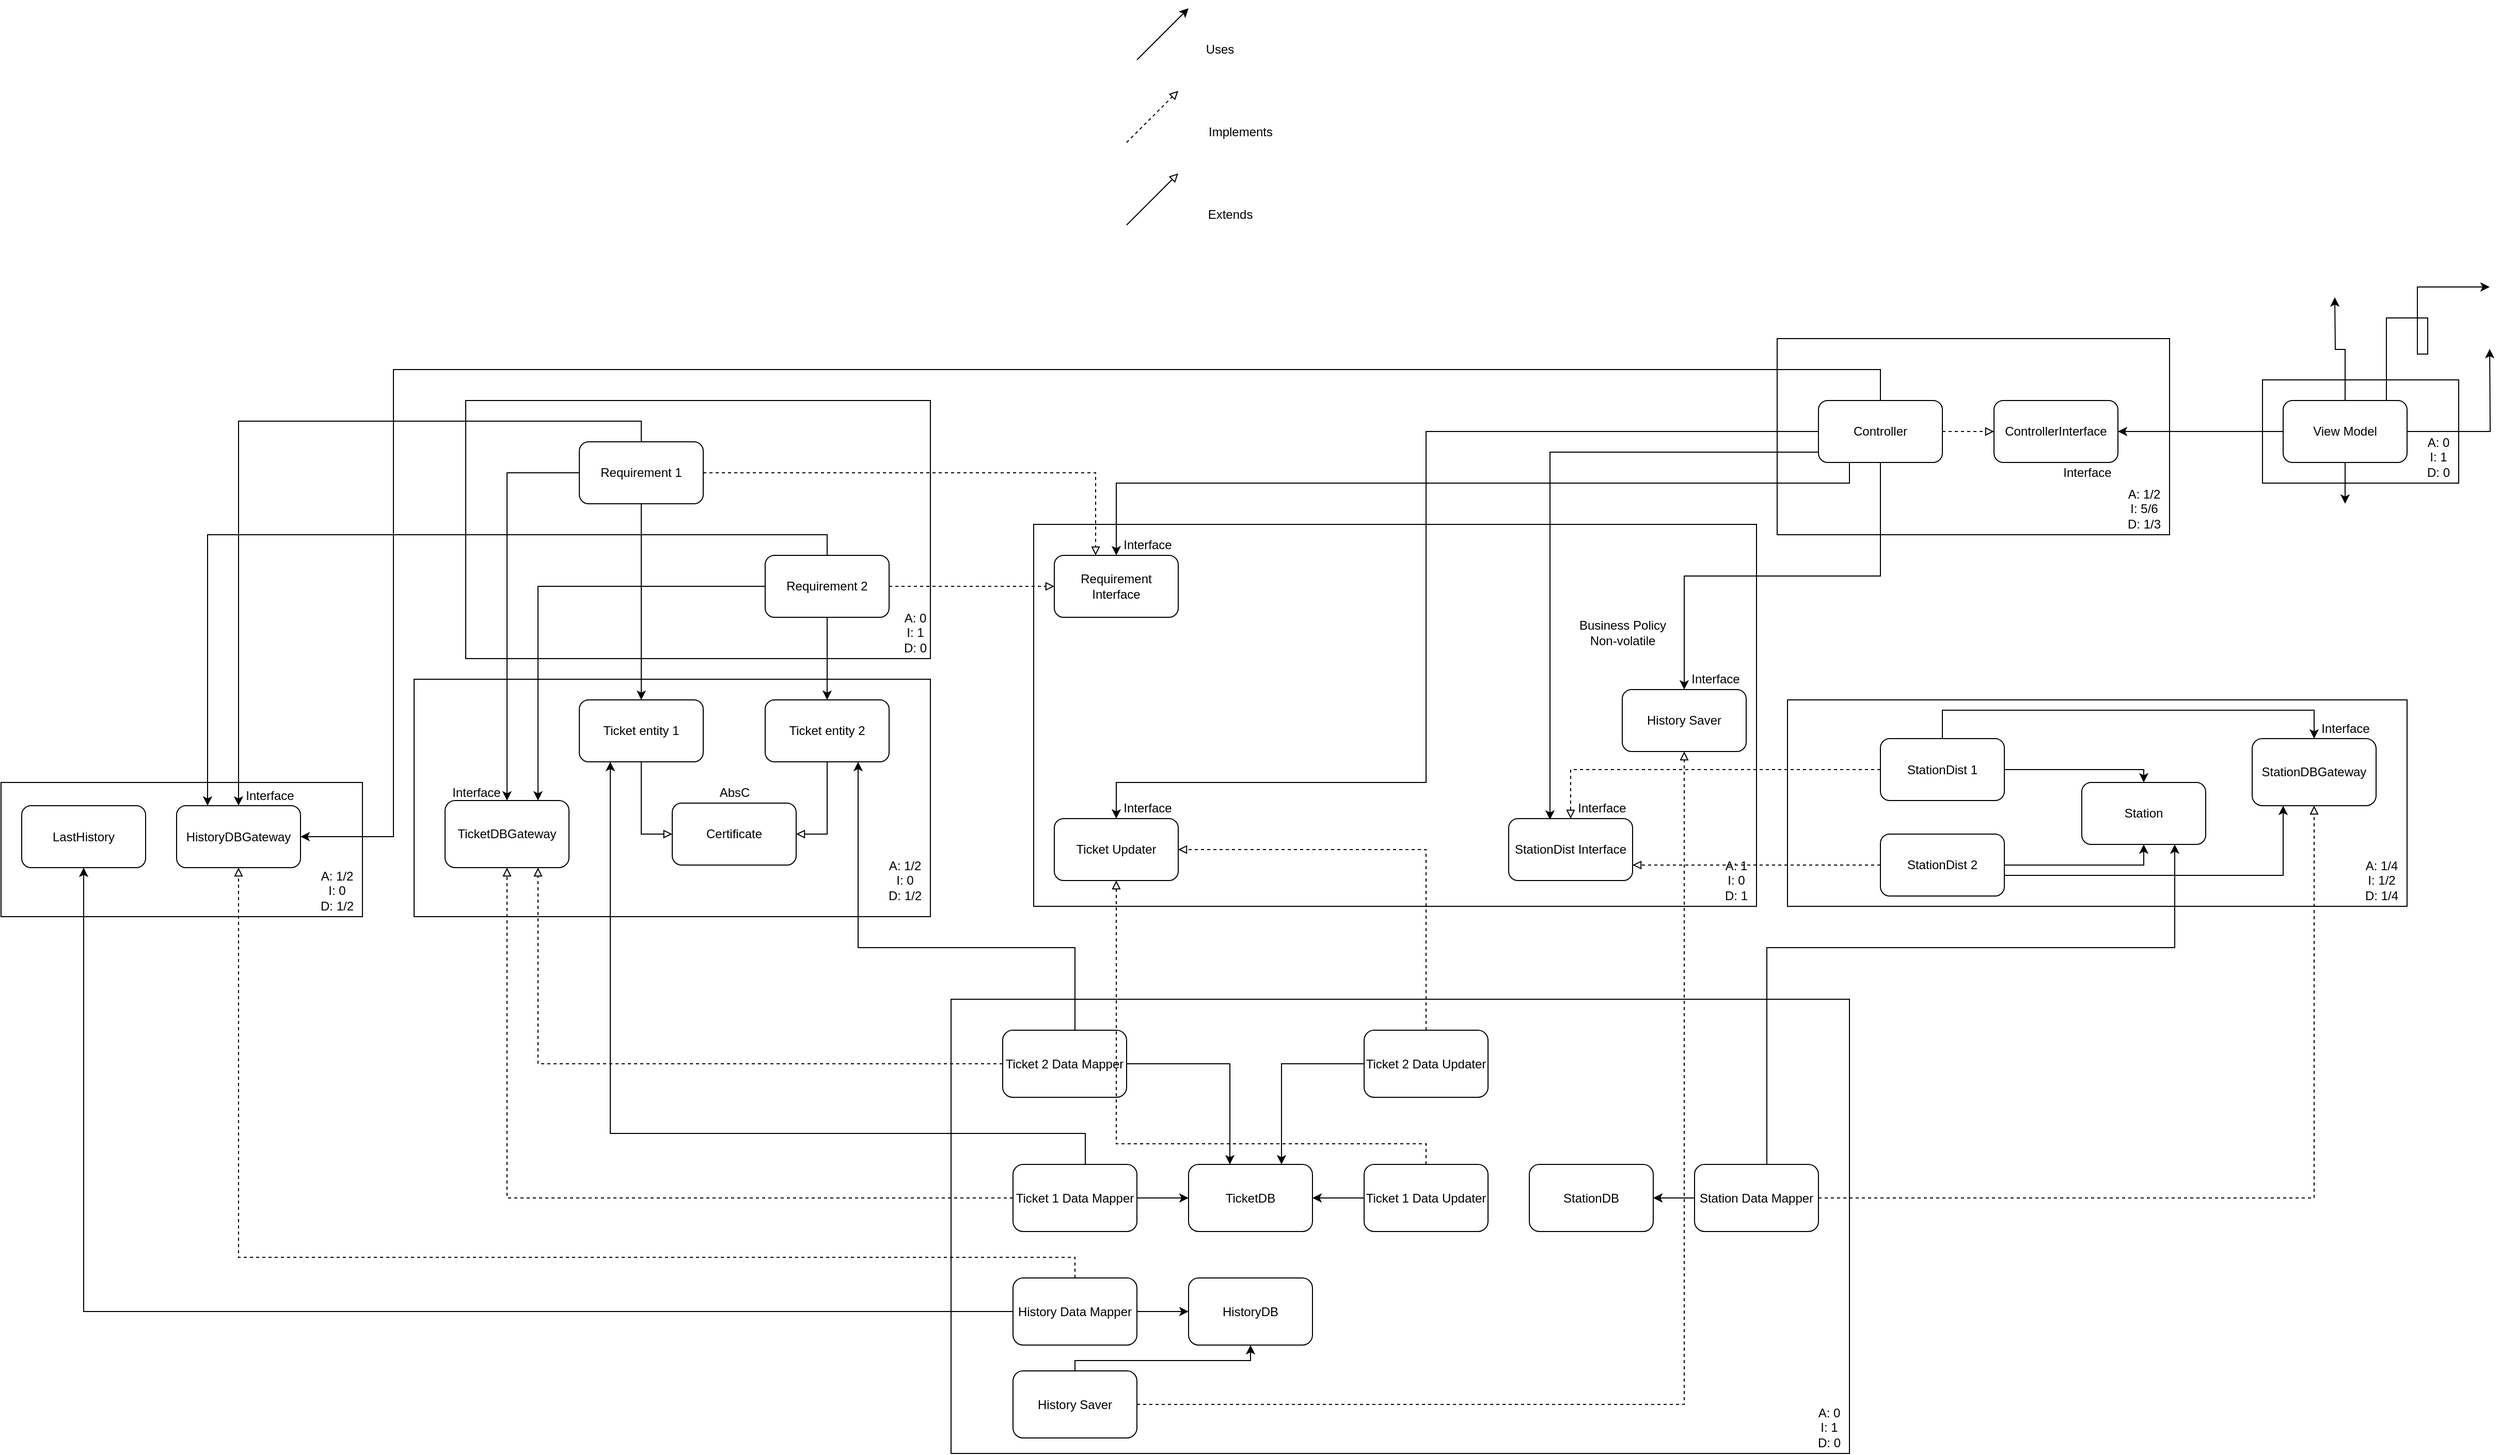 <mxfile version="12.5.5" type="device"><diagram id="wCqT9ULWUr52XDbW0qeR" name="Page-1"><mxGraphModel dx="4114" dy="1974" grid="1" gridSize="10" guides="1" tooltips="1" connect="1" arrows="1" fold="1" page="1" pageScale="1" pageWidth="850" pageHeight="1100" math="0" shadow="0"><root><mxCell id="0"/><mxCell id="1" parent="0"/><mxCell id="RWSrdneWOVsxhuT1RO4j-8" value="" style="rounded=0;whiteSpace=wrap;html=1;" parent="1" vertex="1"><mxGeometry x="-1730" y="720" width="350" height="130" as="geometry"/></mxCell><mxCell id="UED7hl1vATGXOu8hkTXu-21" value="" style="rounded=0;whiteSpace=wrap;html=1;" parent="1" vertex="1"><mxGeometry x="-1280" y="350" width="450" height="250" as="geometry"/></mxCell><mxCell id="bZ5uiX0KFPJkwuG4PMnw-13" value="" style="rounded=0;whiteSpace=wrap;html=1;" parent="1" vertex="1"><mxGeometry x="-730" y="470" width="700" height="370" as="geometry"/></mxCell><mxCell id="AhwLLnE71SZLR-MWKFd7-20" value="" style="rounded=0;whiteSpace=wrap;html=1;" parent="1" vertex="1"><mxGeometry y="640" width="600" height="200" as="geometry"/></mxCell><mxCell id="AhwLLnE71SZLR-MWKFd7-12" value="" style="rounded=0;whiteSpace=wrap;html=1;" parent="1" vertex="1"><mxGeometry x="-1330" y="620" width="500" height="230" as="geometry"/></mxCell><mxCell id="AhwLLnE71SZLR-MWKFd7-6" value="Certificate" style="rounded=1;whiteSpace=wrap;html=1;" parent="1" vertex="1"><mxGeometry x="-1080" y="740" width="120" height="60" as="geometry"/></mxCell><mxCell id="AhwLLnE71SZLR-MWKFd7-9" style="edgeStyle=orthogonalEdgeStyle;rounded=0;orthogonalLoop=1;jettySize=auto;html=1;entryX=0.2;entryY=-0.05;entryDx=0;entryDy=0;entryPerimeter=0;strokeColor=none;" parent="1" source="AhwLLnE71SZLR-MWKFd7-7" target="AhwLLnE71SZLR-MWKFd7-6" edge="1"><mxGeometry relative="1" as="geometry"/></mxCell><mxCell id="AhwLLnE71SZLR-MWKFd7-11" style="edgeStyle=orthogonalEdgeStyle;orthogonalLoop=1;jettySize=auto;html=1;entryX=0;entryY=0.5;entryDx=0;entryDy=0;rounded=0;endArrow=block;endFill=0;" parent="1" source="AhwLLnE71SZLR-MWKFd7-7" target="AhwLLnE71SZLR-MWKFd7-6" edge="1"><mxGeometry relative="1" as="geometry"><Array as="points"><mxPoint x="-1110" y="770"/></Array></mxGeometry></mxCell><mxCell id="AhwLLnE71SZLR-MWKFd7-7" value="Ticket entity 1" style="rounded=1;whiteSpace=wrap;html=1;" parent="1" vertex="1"><mxGeometry x="-1170" y="640" width="120" height="60" as="geometry"/></mxCell><mxCell id="AhwLLnE71SZLR-MWKFd7-10" style="edgeStyle=orthogonalEdgeStyle;rounded=0;orthogonalLoop=1;jettySize=auto;html=1;entryX=1;entryY=0.5;entryDx=0;entryDy=0;endArrow=block;endFill=0;" parent="1" source="AhwLLnE71SZLR-MWKFd7-8" target="AhwLLnE71SZLR-MWKFd7-6" edge="1"><mxGeometry relative="1" as="geometry"/></mxCell><mxCell id="AhwLLnE71SZLR-MWKFd7-8" value="Ticket entity 2" style="rounded=1;whiteSpace=wrap;html=1;" parent="1" vertex="1"><mxGeometry x="-990" y="640" width="120" height="60" as="geometry"/></mxCell><mxCell id="AhwLLnE71SZLR-MWKFd7-16" style="edgeStyle=orthogonalEdgeStyle;rounded=0;orthogonalLoop=1;jettySize=auto;html=1;endArrow=classic;endFill=1;exitX=0.5;exitY=1;exitDx=0;exitDy=0;entryX=0.5;entryY=0;entryDx=0;entryDy=0;" parent="1" source="AhwLLnE71SZLR-MWKFd7-13" target="AhwLLnE71SZLR-MWKFd7-7" edge="1"><mxGeometry relative="1" as="geometry"/></mxCell><mxCell id="bZ5uiX0KFPJkwuG4PMnw-19" style="edgeStyle=orthogonalEdgeStyle;rounded=0;orthogonalLoop=1;jettySize=auto;html=1;dashed=1;endArrow=block;endFill=0;exitX=1;exitY=0.5;exitDx=0;exitDy=0;" parent="1" source="AhwLLnE71SZLR-MWKFd7-13" target="bZ5uiX0KFPJkwuG4PMnw-12" edge="1"><mxGeometry relative="1" as="geometry"><Array as="points"><mxPoint x="-670" y="420"/></Array></mxGeometry></mxCell><mxCell id="bZ5uiX0KFPJkwuG4PMnw-47" style="edgeStyle=orthogonalEdgeStyle;rounded=0;orthogonalLoop=1;jettySize=auto;html=1;entryX=0.5;entryY=0;entryDx=0;entryDy=0;endArrow=classic;endFill=1;" parent="1" source="AhwLLnE71SZLR-MWKFd7-13" target="bZ5uiX0KFPJkwuG4PMnw-44" edge="1"><mxGeometry relative="1" as="geometry"/></mxCell><mxCell id="RWSrdneWOVsxhuT1RO4j-15" style="edgeStyle=orthogonalEdgeStyle;rounded=0;orthogonalLoop=1;jettySize=auto;html=1;entryX=0.5;entryY=0;entryDx=0;entryDy=0;endArrow=classic;endFill=1;" parent="1" source="AhwLLnE71SZLR-MWKFd7-13" target="RWSrdneWOVsxhuT1RO4j-4" edge="1"><mxGeometry relative="1" as="geometry"><Array as="points"><mxPoint x="-1110" y="370"/><mxPoint x="-1500" y="370"/></Array></mxGeometry></mxCell><mxCell id="AhwLLnE71SZLR-MWKFd7-13" value="Requirement 1" style="rounded=1;whiteSpace=wrap;html=1;" parent="1" vertex="1"><mxGeometry x="-1170" y="390" width="120" height="60" as="geometry"/></mxCell><mxCell id="AhwLLnE71SZLR-MWKFd7-17" style="edgeStyle=orthogonalEdgeStyle;rounded=0;orthogonalLoop=1;jettySize=auto;html=1;entryX=0.5;entryY=0;entryDx=0;entryDy=0;endArrow=classic;endFill=1;exitX=0.5;exitY=1;exitDx=0;exitDy=0;" parent="1" source="AhwLLnE71SZLR-MWKFd7-14" target="AhwLLnE71SZLR-MWKFd7-8" edge="1"><mxGeometry relative="1" as="geometry"/></mxCell><mxCell id="bZ5uiX0KFPJkwuG4PMnw-17" style="edgeStyle=orthogonalEdgeStyle;rounded=0;orthogonalLoop=1;jettySize=auto;html=1;dashed=1;endArrow=block;endFill=0;" parent="1" source="AhwLLnE71SZLR-MWKFd7-14" target="bZ5uiX0KFPJkwuG4PMnw-12" edge="1"><mxGeometry relative="1" as="geometry"/></mxCell><mxCell id="bZ5uiX0KFPJkwuG4PMnw-49" style="edgeStyle=orthogonalEdgeStyle;rounded=0;orthogonalLoop=1;jettySize=auto;html=1;entryX=0.75;entryY=0;entryDx=0;entryDy=0;endArrow=classic;endFill=1;" parent="1" source="AhwLLnE71SZLR-MWKFd7-14" target="bZ5uiX0KFPJkwuG4PMnw-44" edge="1"><mxGeometry relative="1" as="geometry"/></mxCell><mxCell id="RWSrdneWOVsxhuT1RO4j-12" style="edgeStyle=orthogonalEdgeStyle;rounded=0;orthogonalLoop=1;jettySize=auto;html=1;entryX=0.25;entryY=0;entryDx=0;entryDy=0;endArrow=classic;endFill=1;exitX=0.5;exitY=0;exitDx=0;exitDy=0;" parent="1" source="AhwLLnE71SZLR-MWKFd7-14" target="RWSrdneWOVsxhuT1RO4j-4" edge="1"><mxGeometry relative="1" as="geometry"><Array as="points"><mxPoint x="-930" y="480"/><mxPoint x="-1530" y="480"/></Array></mxGeometry></mxCell><mxCell id="AhwLLnE71SZLR-MWKFd7-14" value="Requirement 2" style="rounded=1;whiteSpace=wrap;html=1;" parent="1" vertex="1"><mxGeometry x="-990" y="500" width="120" height="60" as="geometry"/></mxCell><mxCell id="bZ5uiX0KFPJkwuG4PMnw-15" style="edgeStyle=orthogonalEdgeStyle;rounded=0;orthogonalLoop=1;jettySize=auto;html=1;endArrow=block;endFill=0;dashed=1;" parent="1" source="AhwLLnE71SZLR-MWKFd7-22" target="bZ5uiX0KFPJkwuG4PMnw-11" edge="1"><mxGeometry relative="1" as="geometry"/></mxCell><mxCell id="T_JS-xOA_OJGs_UgKzaV-16" style="edgeStyle=orthogonalEdgeStyle;rounded=0;orthogonalLoop=1;jettySize=auto;html=1;entryX=0.5;entryY=0;entryDx=0;entryDy=0;exitX=0.5;exitY=0;exitDx=0;exitDy=0;" parent="1" source="AhwLLnE71SZLR-MWKFd7-22" target="bZ5uiX0KFPJkwuG4PMnw-37" edge="1"><mxGeometry relative="1" as="geometry"><Array as="points"><mxPoint x="150" y="650"/><mxPoint x="510" y="650"/></Array></mxGeometry></mxCell><mxCell id="6Q0kSvN6TkkJtrFqzURv-13" style="edgeStyle=orthogonalEdgeStyle;rounded=0;orthogonalLoop=1;jettySize=auto;html=1;entryX=0.5;entryY=0;entryDx=0;entryDy=0;" parent="1" source="AhwLLnE71SZLR-MWKFd7-22" target="T_JS-xOA_OJGs_UgKzaV-9" edge="1"><mxGeometry relative="1" as="geometry"><Array as="points"><mxPoint x="345" y="708"/></Array></mxGeometry></mxCell><mxCell id="AhwLLnE71SZLR-MWKFd7-22" value="StationDist 1" style="rounded=1;whiteSpace=wrap;html=1;" parent="1" vertex="1"><mxGeometry x="90" y="677.5" width="120" height="60" as="geometry"/></mxCell><mxCell id="6Q0kSvN6TkkJtrFqzURv-11" style="edgeStyle=orthogonalEdgeStyle;rounded=0;orthogonalLoop=1;jettySize=auto;html=1;entryX=0.5;entryY=1;entryDx=0;entryDy=0;" parent="1" source="AhwLLnE71SZLR-MWKFd7-23" target="T_JS-xOA_OJGs_UgKzaV-9" edge="1"><mxGeometry relative="1" as="geometry"/></mxCell><mxCell id="6Q0kSvN6TkkJtrFqzURv-12" style="edgeStyle=orthogonalEdgeStyle;rounded=0;orthogonalLoop=1;jettySize=auto;html=1;entryX=0.25;entryY=1;entryDx=0;entryDy=0;" parent="1" source="AhwLLnE71SZLR-MWKFd7-23" target="bZ5uiX0KFPJkwuG4PMnw-37" edge="1"><mxGeometry relative="1" as="geometry"><Array as="points"><mxPoint x="480" y="810"/></Array></mxGeometry></mxCell><mxCell id="UED7hl1vATGXOu8hkTXu-14" style="edgeStyle=orthogonalEdgeStyle;rounded=0;orthogonalLoop=1;jettySize=auto;html=1;entryX=1;entryY=0.75;entryDx=0;entryDy=0;endArrow=block;endFill=0;dashed=1;" parent="1" source="AhwLLnE71SZLR-MWKFd7-23" target="bZ5uiX0KFPJkwuG4PMnw-11" edge="1"><mxGeometry relative="1" as="geometry"/></mxCell><mxCell id="AhwLLnE71SZLR-MWKFd7-23" value="StationDist 2" style="rounded=1;whiteSpace=wrap;html=1;" parent="1" vertex="1"><mxGeometry x="90" y="770" width="120" height="60" as="geometry"/></mxCell><mxCell id="bZ5uiX0KFPJkwuG4PMnw-1" value="Business Policy&lt;br&gt;Non-volatile" style="text;html=1;align=center;verticalAlign=middle;resizable=0;points=[];autosize=1;" parent="1" vertex="1"><mxGeometry x="-210" y="560" width="100" height="30" as="geometry"/></mxCell><mxCell id="bZ5uiX0KFPJkwuG4PMnw-11" value="StationDist Interface" style="rounded=1;whiteSpace=wrap;html=1;" parent="1" vertex="1"><mxGeometry x="-270" y="755" width="120" height="60" as="geometry"/></mxCell><mxCell id="bZ5uiX0KFPJkwuG4PMnw-12" value="Requirement Interface" style="rounded=1;whiteSpace=wrap;html=1;" parent="1" vertex="1"><mxGeometry x="-710" y="500" width="120" height="60" as="geometry"/></mxCell><mxCell id="bZ5uiX0KFPJkwuG4PMnw-21" value="A: 1/2&lt;br&gt;I: 0&lt;br&gt;D: 1/2" style="text;html=1;align=center;verticalAlign=middle;resizable=0;points=[];autosize=1;" parent="1" vertex="1"><mxGeometry x="-880" y="790" width="50" height="50" as="geometry"/></mxCell><mxCell id="bZ5uiX0KFPJkwuG4PMnw-22" value="A: 1/4&lt;br&gt;I: 1/2&lt;br&gt;D: 1/4" style="text;html=1;align=center;verticalAlign=middle;resizable=0;points=[];autosize=1;" parent="1" vertex="1"><mxGeometry x="550" y="790" width="50" height="50" as="geometry"/></mxCell><mxCell id="bZ5uiX0KFPJkwuG4PMnw-23" value="A: 1&lt;br&gt;I: 0&lt;br&gt;D: 1" style="text;html=1;align=center;verticalAlign=middle;resizable=0;points=[];autosize=1;" parent="1" vertex="1"><mxGeometry x="-70" y="790" width="40" height="50" as="geometry"/></mxCell><mxCell id="bZ5uiX0KFPJkwuG4PMnw-25" value="Interface" style="text;html=1;align=center;verticalAlign=middle;resizable=0;points=[];autosize=1;" parent="1" vertex="1"><mxGeometry x="-210" y="735" width="60" height="20" as="geometry"/></mxCell><mxCell id="bZ5uiX0KFPJkwuG4PMnw-26" value="Interface" style="text;html=1;align=center;verticalAlign=middle;resizable=0;points=[];autosize=1;" parent="1" vertex="1"><mxGeometry x="-650" y="480" width="60" height="20" as="geometry"/></mxCell><mxCell id="bZ5uiX0KFPJkwuG4PMnw-27" value="AbsC" style="text;html=1;align=center;verticalAlign=middle;resizable=0;points=[];autosize=1;" parent="1" vertex="1"><mxGeometry x="-1040" y="720" width="40" height="20" as="geometry"/></mxCell><mxCell id="bZ5uiX0KFPJkwuG4PMnw-29" value="" style="rounded=0;whiteSpace=wrap;html=1;" parent="1" vertex="1"><mxGeometry x="-810" y="930" width="870" height="440" as="geometry"/></mxCell><mxCell id="bZ5uiX0KFPJkwuG4PMnw-38" style="edgeStyle=orthogonalEdgeStyle;rounded=0;orthogonalLoop=1;jettySize=auto;html=1;entryX=0.5;entryY=1;entryDx=0;entryDy=0;dashed=1;endArrow=block;endFill=0;" parent="1" source="bZ5uiX0KFPJkwuG4PMnw-30" target="bZ5uiX0KFPJkwuG4PMnw-37" edge="1"><mxGeometry relative="1" as="geometry"/></mxCell><mxCell id="T_JS-xOA_OJGs_UgKzaV-8" style="edgeStyle=orthogonalEdgeStyle;rounded=0;orthogonalLoop=1;jettySize=auto;html=1;entryX=1;entryY=0.5;entryDx=0;entryDy=0;" parent="1" source="bZ5uiX0KFPJkwuG4PMnw-30" target="T_JS-xOA_OJGs_UgKzaV-7" edge="1"><mxGeometry relative="1" as="geometry"/></mxCell><mxCell id="6Q0kSvN6TkkJtrFqzURv-7" style="edgeStyle=orthogonalEdgeStyle;rounded=0;orthogonalLoop=1;jettySize=auto;html=1;entryX=0.75;entryY=1;entryDx=0;entryDy=0;" parent="1" source="bZ5uiX0KFPJkwuG4PMnw-30" target="T_JS-xOA_OJGs_UgKzaV-9" edge="1"><mxGeometry relative="1" as="geometry"><Array as="points"><mxPoint x="-20" y="880"/><mxPoint x="375" y="880"/></Array></mxGeometry></mxCell><mxCell id="bZ5uiX0KFPJkwuG4PMnw-30" value="Station Data Mapper" style="rounded=1;whiteSpace=wrap;html=1;" parent="1" vertex="1"><mxGeometry x="-90" y="1090" width="120" height="65" as="geometry"/></mxCell><mxCell id="bZ5uiX0KFPJkwuG4PMnw-37" value="StationDBGateway" style="rounded=1;whiteSpace=wrap;html=1;" parent="1" vertex="1"><mxGeometry x="450" y="677.5" width="120" height="65" as="geometry"/></mxCell><mxCell id="bZ5uiX0KFPJkwuG4PMnw-39" value="Interface" style="text;html=1;align=center;verticalAlign=middle;resizable=0;points=[];autosize=1;" parent="1" vertex="1"><mxGeometry x="510" y="657.5" width="60" height="20" as="geometry"/></mxCell><mxCell id="bZ5uiX0KFPJkwuG4PMnw-46" style="edgeStyle=orthogonalEdgeStyle;rounded=0;orthogonalLoop=1;jettySize=auto;html=1;entryX=0.5;entryY=1;entryDx=0;entryDy=0;endArrow=block;endFill=0;dashed=1;" parent="1" source="bZ5uiX0KFPJkwuG4PMnw-43" target="bZ5uiX0KFPJkwuG4PMnw-44" edge="1"><mxGeometry relative="1" as="geometry"/></mxCell><mxCell id="T_JS-xOA_OJGs_UgKzaV-6" style="edgeStyle=orthogonalEdgeStyle;rounded=0;orthogonalLoop=1;jettySize=auto;html=1;entryX=0;entryY=0.5;entryDx=0;entryDy=0;" parent="1" source="bZ5uiX0KFPJkwuG4PMnw-43" target="T_JS-xOA_OJGs_UgKzaV-5" edge="1"><mxGeometry relative="1" as="geometry"/></mxCell><mxCell id="1o8yRlQH3pRWkMKvAD8h-3" style="edgeStyle=orthogonalEdgeStyle;rounded=0;orthogonalLoop=1;jettySize=auto;html=1;entryX=0.25;entryY=1;entryDx=0;entryDy=0;" parent="1" source="bZ5uiX0KFPJkwuG4PMnw-43" target="AhwLLnE71SZLR-MWKFd7-7" edge="1"><mxGeometry relative="1" as="geometry"><Array as="points"><mxPoint x="-680" y="1060"/><mxPoint x="-1140" y="1060"/></Array></mxGeometry></mxCell><mxCell id="bZ5uiX0KFPJkwuG4PMnw-43" value="Ticket 1 Data Mapper" style="rounded=1;whiteSpace=wrap;html=1;" parent="1" vertex="1"><mxGeometry x="-750" y="1090" width="120" height="65" as="geometry"/></mxCell><mxCell id="bZ5uiX0KFPJkwuG4PMnw-44" value="TicketDBGateway" style="rounded=1;whiteSpace=wrap;html=1;" parent="1" vertex="1"><mxGeometry x="-1300" y="737.5" width="120" height="65" as="geometry"/></mxCell><mxCell id="bZ5uiX0KFPJkwuG4PMnw-45" value="Interface" style="text;html=1;align=center;verticalAlign=middle;resizable=0;points=[];autosize=1;" parent="1" vertex="1"><mxGeometry x="-1300" y="720" width="60" height="20" as="geometry"/></mxCell><mxCell id="bZ5uiX0KFPJkwuG4PMnw-50" value="A: 0&lt;br&gt;I: 1&lt;br&gt;D: 0" style="text;html=1;align=center;verticalAlign=middle;resizable=0;points=[];autosize=1;" parent="1" vertex="1"><mxGeometry x="20" y="1320" width="40" height="50" as="geometry"/></mxCell><mxCell id="bZ5uiX0KFPJkwuG4PMnw-51" value="" style="rounded=0;whiteSpace=wrap;html=1;" parent="1" vertex="1"><mxGeometry x="-10" y="290" width="380" height="190" as="geometry"/></mxCell><mxCell id="bZ5uiX0KFPJkwuG4PMnw-55" style="edgeStyle=orthogonalEdgeStyle;rounded=0;orthogonalLoop=1;jettySize=auto;html=1;endArrow=classic;endFill=1;" parent="1" source="bZ5uiX0KFPJkwuG4PMnw-52" target="bZ5uiX0KFPJkwuG4PMnw-12" edge="1"><mxGeometry relative="1" as="geometry"><Array as="points"><mxPoint x="60" y="430"/><mxPoint x="-650" y="430"/></Array></mxGeometry></mxCell><mxCell id="bZ5uiX0KFPJkwuG4PMnw-68" style="edgeStyle=orthogonalEdgeStyle;rounded=0;orthogonalLoop=1;jettySize=auto;html=1;entryX=0;entryY=0.5;entryDx=0;entryDy=0;endArrow=block;endFill=0;dashed=1;" parent="1" source="bZ5uiX0KFPJkwuG4PMnw-52" target="bZ5uiX0KFPJkwuG4PMnw-65" edge="1"><mxGeometry relative="1" as="geometry"/></mxCell><mxCell id="6Q0kSvN6TkkJtrFqzURv-31" style="edgeStyle=orthogonalEdgeStyle;rounded=0;orthogonalLoop=1;jettySize=auto;html=1;" parent="1" source="bZ5uiX0KFPJkwuG4PMnw-52" target="6Q0kSvN6TkkJtrFqzURv-24" edge="1"><mxGeometry relative="1" as="geometry"><Array as="points"><mxPoint x="90" y="520"/><mxPoint x="-100" y="520"/></Array></mxGeometry></mxCell><mxCell id="UED7hl1vATGXOu8hkTXu-15" style="edgeStyle=orthogonalEdgeStyle;rounded=0;orthogonalLoop=1;jettySize=auto;html=1;entryX=0.5;entryY=0;entryDx=0;entryDy=0;endArrow=classic;endFill=1;" parent="1" source="bZ5uiX0KFPJkwuG4PMnw-52" target="UED7hl1vATGXOu8hkTXu-1" edge="1"><mxGeometry relative="1" as="geometry"><Array as="points"><mxPoint x="-350" y="380"/><mxPoint x="-350" y="720"/><mxPoint x="-650" y="720"/></Array></mxGeometry></mxCell><mxCell id="RWSrdneWOVsxhuT1RO4j-16" style="edgeStyle=orthogonalEdgeStyle;rounded=0;orthogonalLoop=1;jettySize=auto;html=1;entryX=1;entryY=0.5;entryDx=0;entryDy=0;endArrow=classic;endFill=1;" parent="1" source="bZ5uiX0KFPJkwuG4PMnw-52" target="RWSrdneWOVsxhuT1RO4j-4" edge="1"><mxGeometry relative="1" as="geometry"><Array as="points"><mxPoint x="90" y="320"/><mxPoint x="-1350" y="320"/><mxPoint x="-1350" y="772"/></Array></mxGeometry></mxCell><mxCell id="bZ5uiX0KFPJkwuG4PMnw-52" value="Controller" style="rounded=1;whiteSpace=wrap;html=1;" parent="1" vertex="1"><mxGeometry x="30" y="350" width="120" height="60" as="geometry"/></mxCell><mxCell id="bZ5uiX0KFPJkwuG4PMnw-61" value="A: 1/2&lt;br&gt;I: 5/6&lt;br&gt;D: 1/3" style="text;html=1;align=center;verticalAlign=middle;resizable=0;points=[];autosize=1;" parent="1" vertex="1"><mxGeometry x="320" y="430" width="50" height="50" as="geometry"/></mxCell><mxCell id="bZ5uiX0KFPJkwuG4PMnw-62" value="" style="rounded=0;whiteSpace=wrap;html=1;" parent="1" vertex="1"><mxGeometry x="460" y="330" width="190" height="100" as="geometry"/></mxCell><mxCell id="RWSrdneWOVsxhuT1RO4j-17" style="edgeStyle=orthogonalEdgeStyle;rounded=0;orthogonalLoop=1;jettySize=auto;html=1;entryX=1;entryY=0.5;entryDx=0;entryDy=0;endArrow=classic;endFill=1;" parent="1" source="bZ5uiX0KFPJkwuG4PMnw-63" target="bZ5uiX0KFPJkwuG4PMnw-65" edge="1"><mxGeometry relative="1" as="geometry"/></mxCell><mxCell id="QqJSZgMWTaYv3IxsKbGL-1" style="edgeStyle=orthogonalEdgeStyle;rounded=0;orthogonalLoop=1;jettySize=auto;html=1;" edge="1" parent="1" source="bZ5uiX0KFPJkwuG4PMnw-63"><mxGeometry relative="1" as="geometry"><mxPoint x="530" y="250" as="targetPoint"/></mxGeometry></mxCell><mxCell id="QqJSZgMWTaYv3IxsKbGL-3" style="edgeStyle=orthogonalEdgeStyle;rounded=0;orthogonalLoop=1;jettySize=auto;html=1;" edge="1" parent="1" source="bZ5uiX0KFPJkwuG4PMnw-63"><mxGeometry relative="1" as="geometry"><mxPoint x="540" y="450" as="targetPoint"/></mxGeometry></mxCell><mxCell id="QqJSZgMWTaYv3IxsKbGL-4" style="edgeStyle=orthogonalEdgeStyle;rounded=0;orthogonalLoop=1;jettySize=auto;html=1;" edge="1" parent="1" source="bZ5uiX0KFPJkwuG4PMnw-63"><mxGeometry relative="1" as="geometry"><mxPoint x="680" y="300" as="targetPoint"/></mxGeometry></mxCell><mxCell id="QqJSZgMWTaYv3IxsKbGL-5" style="edgeStyle=orthogonalEdgeStyle;rounded=0;orthogonalLoop=1;jettySize=auto;html=1;" edge="1" parent="1" source="bZ5uiX0KFPJkwuG4PMnw-63"><mxGeometry relative="1" as="geometry"><mxPoint x="680" y="240" as="targetPoint"/><Array as="points"><mxPoint x="580" y="270"/><mxPoint x="620" y="270"/><mxPoint x="620" y="305"/><mxPoint x="610" y="305"/></Array></mxGeometry></mxCell><mxCell id="bZ5uiX0KFPJkwuG4PMnw-63" value="View Model" style="rounded=1;whiteSpace=wrap;html=1;" parent="1" vertex="1"><mxGeometry x="480" y="350" width="120" height="60" as="geometry"/></mxCell><mxCell id="bZ5uiX0KFPJkwuG4PMnw-65" value="ControllerInterface" style="rounded=1;whiteSpace=wrap;html=1;" parent="1" vertex="1"><mxGeometry x="200" y="350" width="120" height="60" as="geometry"/></mxCell><mxCell id="bZ5uiX0KFPJkwuG4PMnw-72" value="Interface" style="text;html=1;align=center;verticalAlign=middle;resizable=0;points=[];autosize=1;" parent="1" vertex="1"><mxGeometry x="260" y="410" width="60" height="20" as="geometry"/></mxCell><mxCell id="bZ5uiX0KFPJkwuG4PMnw-73" value="A: 0&lt;br&gt;I: 1&lt;br&gt;D: 0" style="text;html=1;align=center;verticalAlign=middle;resizable=0;points=[];autosize=1;" parent="1" vertex="1"><mxGeometry x="610" y="380" width="40" height="50" as="geometry"/></mxCell><mxCell id="T_JS-xOA_OJGs_UgKzaV-5" value="TicketDB" style="rounded=1;whiteSpace=wrap;html=1;" parent="1" vertex="1"><mxGeometry x="-580" y="1090" width="120" height="65" as="geometry"/></mxCell><mxCell id="T_JS-xOA_OJGs_UgKzaV-7" value="StationDB" style="rounded=1;whiteSpace=wrap;html=1;" parent="1" vertex="1"><mxGeometry x="-250" y="1090" width="120" height="65" as="geometry"/></mxCell><mxCell id="T_JS-xOA_OJGs_UgKzaV-9" value="Station" style="rounded=1;whiteSpace=wrap;html=1;" parent="1" vertex="1"><mxGeometry x="285" y="720" width="120" height="60" as="geometry"/></mxCell><mxCell id="6Q0kSvN6TkkJtrFqzURv-17" style="edgeStyle=orthogonalEdgeStyle;rounded=0;orthogonalLoop=1;jettySize=auto;html=1;" parent="1" source="6Q0kSvN6TkkJtrFqzURv-15" target="6Q0kSvN6TkkJtrFqzURv-16" edge="1"><mxGeometry relative="1" as="geometry"/></mxCell><mxCell id="6Q0kSvN6TkkJtrFqzURv-22" style="edgeStyle=orthogonalEdgeStyle;rounded=0;orthogonalLoop=1;jettySize=auto;html=1;" parent="1" source="6Q0kSvN6TkkJtrFqzURv-15" target="6Q0kSvN6TkkJtrFqzURv-19" edge="1"><mxGeometry relative="1" as="geometry"/></mxCell><mxCell id="RWSrdneWOVsxhuT1RO4j-5" style="edgeStyle=orthogonalEdgeStyle;rounded=0;orthogonalLoop=1;jettySize=auto;html=1;entryX=0.5;entryY=1;entryDx=0;entryDy=0;strokeColor=none;dashed=1;endArrow=block;endFill=0;" parent="1" source="6Q0kSvN6TkkJtrFqzURv-15" target="RWSrdneWOVsxhuT1RO4j-4" edge="1"><mxGeometry relative="1" as="geometry"><Array as="points"><mxPoint x="-690" y="1180"/><mxPoint x="-1500" y="1180"/></Array></mxGeometry></mxCell><mxCell id="RWSrdneWOVsxhuT1RO4j-6" style="edgeStyle=orthogonalEdgeStyle;rounded=0;orthogonalLoop=1;jettySize=auto;html=1;entryX=0.5;entryY=1;entryDx=0;entryDy=0;dashed=1;endArrow=block;endFill=0;" parent="1" source="6Q0kSvN6TkkJtrFqzURv-15" target="RWSrdneWOVsxhuT1RO4j-4" edge="1"><mxGeometry relative="1" as="geometry"><Array as="points"><mxPoint x="-690" y="1180"/><mxPoint x="-1500" y="1180"/></Array></mxGeometry></mxCell><mxCell id="6Q0kSvN6TkkJtrFqzURv-15" value="History Data Mapper" style="rounded=1;whiteSpace=wrap;html=1;" parent="1" vertex="1"><mxGeometry x="-750" y="1200" width="120" height="65" as="geometry"/></mxCell><mxCell id="6Q0kSvN6TkkJtrFqzURv-16" value="HistoryDB" style="rounded=1;whiteSpace=wrap;html=1;" parent="1" vertex="1"><mxGeometry x="-580" y="1200" width="120" height="65" as="geometry"/></mxCell><mxCell id="6Q0kSvN6TkkJtrFqzURv-19" value="LastHistory" style="rounded=1;whiteSpace=wrap;html=1;" parent="1" vertex="1"><mxGeometry x="-1710" y="742.5" width="120" height="60" as="geometry"/></mxCell><mxCell id="6Q0kSvN6TkkJtrFqzURv-24" value="History Saver" style="rounded=1;whiteSpace=wrap;html=1;" parent="1" vertex="1"><mxGeometry x="-160" y="630" width="120" height="60" as="geometry"/></mxCell><mxCell id="bZ5uiX0KFPJkwuG4PMnw-56" style="edgeStyle=orthogonalEdgeStyle;rounded=0;orthogonalLoop=1;jettySize=auto;html=1;endArrow=classic;endFill=1;" parent="1" source="bZ5uiX0KFPJkwuG4PMnw-52" edge="1"><mxGeometry relative="1" as="geometry"><Array as="points"><mxPoint x="-230" y="400"/><mxPoint x="-230" y="756"/></Array><mxPoint x="-230" y="756" as="targetPoint"/></mxGeometry></mxCell><mxCell id="6Q0kSvN6TkkJtrFqzURv-30" value="Interface" style="text;html=1;align=center;verticalAlign=middle;resizable=0;points=[];autosize=1;" parent="1" vertex="1"><mxGeometry x="-100" y="610" width="60" height="20" as="geometry"/></mxCell><mxCell id="6Q0kSvN6TkkJtrFqzURv-34" style="edgeStyle=orthogonalEdgeStyle;rounded=0;orthogonalLoop=1;jettySize=auto;html=1;entryX=0.5;entryY=1;entryDx=0;entryDy=0;" parent="1" source="6Q0kSvN6TkkJtrFqzURv-33" target="6Q0kSvN6TkkJtrFqzURv-16" edge="1"><mxGeometry relative="1" as="geometry"><Array as="points"><mxPoint x="-690" y="1280"/><mxPoint x="-520" y="1280"/></Array></mxGeometry></mxCell><mxCell id="6Q0kSvN6TkkJtrFqzURv-35" style="edgeStyle=orthogonalEdgeStyle;rounded=0;orthogonalLoop=1;jettySize=auto;html=1;endArrow=block;endFill=0;dashed=1;" parent="1" source="6Q0kSvN6TkkJtrFqzURv-33" target="6Q0kSvN6TkkJtrFqzURv-24" edge="1"><mxGeometry relative="1" as="geometry"/></mxCell><mxCell id="6Q0kSvN6TkkJtrFqzURv-33" value="History Saver" style="rounded=1;whiteSpace=wrap;html=1;" parent="1" vertex="1"><mxGeometry x="-750" y="1290" width="120" height="65" as="geometry"/></mxCell><mxCell id="1o8yRlQH3pRWkMKvAD8h-2" style="edgeStyle=orthogonalEdgeStyle;rounded=0;orthogonalLoop=1;jettySize=auto;html=1;entryX=0.75;entryY=1;entryDx=0;entryDy=0;" parent="1" source="1o8yRlQH3pRWkMKvAD8h-1" target="AhwLLnE71SZLR-MWKFd7-8" edge="1"><mxGeometry relative="1" as="geometry"><Array as="points"><mxPoint x="-690" y="880"/><mxPoint x="-900" y="880"/></Array></mxGeometry></mxCell><mxCell id="1o8yRlQH3pRWkMKvAD8h-4" style="edgeStyle=orthogonalEdgeStyle;rounded=0;orthogonalLoop=1;jettySize=auto;html=1;entryX=0.75;entryY=1;entryDx=0;entryDy=0;dashed=1;endArrow=block;endFill=0;" parent="1" source="1o8yRlQH3pRWkMKvAD8h-1" target="bZ5uiX0KFPJkwuG4PMnw-44" edge="1"><mxGeometry relative="1" as="geometry"/></mxCell><mxCell id="LFS43AasOEWYuk_fToY3-1" style="edgeStyle=orthogonalEdgeStyle;rounded=0;orthogonalLoop=1;jettySize=auto;html=1;" parent="1" source="1o8yRlQH3pRWkMKvAD8h-1" edge="1"><mxGeometry relative="1" as="geometry"><mxPoint x="-540" y="1090" as="targetPoint"/><Array as="points"><mxPoint x="-540" y="992"/><mxPoint x="-540" y="1090"/></Array></mxGeometry></mxCell><mxCell id="1o8yRlQH3pRWkMKvAD8h-1" value="Ticket 2 Data Mapper" style="rounded=1;whiteSpace=wrap;html=1;" parent="1" vertex="1"><mxGeometry x="-760" y="960" width="120" height="65" as="geometry"/></mxCell><mxCell id="5Wcoslq02Rz4p-jHEb1j-1" value="" style="endArrow=classic;html=1;" parent="1" edge="1"><mxGeometry width="50" height="50" relative="1" as="geometry"><mxPoint x="-630" y="20" as="sourcePoint"/><mxPoint x="-580" y="-30" as="targetPoint"/></mxGeometry></mxCell><mxCell id="5Wcoslq02Rz4p-jHEb1j-2" value="" style="endArrow=block;html=1;dashed=1;endFill=0;" parent="1" edge="1"><mxGeometry width="50" height="50" relative="1" as="geometry"><mxPoint x="-640" y="100" as="sourcePoint"/><mxPoint x="-590" y="50" as="targetPoint"/></mxGeometry></mxCell><mxCell id="5Wcoslq02Rz4p-jHEb1j-5" value="" style="endArrow=block;html=1;endFill=0;" parent="1" edge="1"><mxGeometry width="50" height="50" relative="1" as="geometry"><mxPoint x="-640" y="180" as="sourcePoint"/><mxPoint x="-590" y="130" as="targetPoint"/></mxGeometry></mxCell><mxCell id="5Wcoslq02Rz4p-jHEb1j-6" value="Uses" style="text;html=1;align=center;verticalAlign=middle;resizable=0;points=[];autosize=1;" parent="1" vertex="1"><mxGeometry x="-570" width="40" height="20" as="geometry"/></mxCell><mxCell id="5Wcoslq02Rz4p-jHEb1j-7" value="Implements" style="text;html=1;align=center;verticalAlign=middle;resizable=0;points=[];autosize=1;" parent="1" vertex="1"><mxGeometry x="-570" y="80" width="80" height="20" as="geometry"/></mxCell><mxCell id="5Wcoslq02Rz4p-jHEb1j-8" value="Extends" style="text;html=1;align=center;verticalAlign=middle;resizable=0;points=[];autosize=1;" parent="1" vertex="1"><mxGeometry x="-570" y="160" width="60" height="20" as="geometry"/></mxCell><mxCell id="UED7hl1vATGXOu8hkTXu-2" value="Interface" style="text;html=1;align=center;verticalAlign=middle;resizable=0;points=[];autosize=1;" parent="1" vertex="1"><mxGeometry x="-650" y="735" width="60" height="20" as="geometry"/></mxCell><mxCell id="UED7hl1vATGXOu8hkTXu-6" style="edgeStyle=orthogonalEdgeStyle;rounded=0;orthogonalLoop=1;jettySize=auto;html=1;entryX=0.75;entryY=0;entryDx=0;entryDy=0;" parent="1" source="UED7hl1vATGXOu8hkTXu-3" target="T_JS-xOA_OJGs_UgKzaV-5" edge="1"><mxGeometry relative="1" as="geometry"/></mxCell><mxCell id="UED7hl1vATGXOu8hkTXu-24" style="edgeStyle=orthogonalEdgeStyle;rounded=0;orthogonalLoop=1;jettySize=auto;html=1;entryX=1;entryY=0.5;entryDx=0;entryDy=0;endArrow=block;endFill=0;dashed=1;exitX=0.5;exitY=0;exitDx=0;exitDy=0;" parent="1" source="UED7hl1vATGXOu8hkTXu-3" target="UED7hl1vATGXOu8hkTXu-1" edge="1"><mxGeometry relative="1" as="geometry"><Array as="points"><mxPoint x="-350" y="785"/></Array></mxGeometry></mxCell><mxCell id="UED7hl1vATGXOu8hkTXu-3" value="Ticket 2 Data Updater" style="rounded=1;whiteSpace=wrap;html=1;" parent="1" vertex="1"><mxGeometry x="-410" y="960" width="120" height="65" as="geometry"/></mxCell><mxCell id="UED7hl1vATGXOu8hkTXu-5" style="edgeStyle=orthogonalEdgeStyle;rounded=0;orthogonalLoop=1;jettySize=auto;html=1;entryX=1;entryY=0.5;entryDx=0;entryDy=0;" parent="1" source="UED7hl1vATGXOu8hkTXu-4" target="T_JS-xOA_OJGs_UgKzaV-5" edge="1"><mxGeometry relative="1" as="geometry"/></mxCell><mxCell id="UED7hl1vATGXOu8hkTXu-4" value="Ticket 1 Data Updater" style="rounded=1;whiteSpace=wrap;html=1;" parent="1" vertex="1"><mxGeometry x="-410" y="1090" width="120" height="65" as="geometry"/></mxCell><mxCell id="UED7hl1vATGXOu8hkTXu-22" value="A: 0&lt;br&gt;I: 1&lt;br&gt;D: 0" style="text;html=1;align=center;verticalAlign=middle;resizable=0;points=[];autosize=1;" parent="1" vertex="1"><mxGeometry x="-865" y="550" width="40" height="50" as="geometry"/></mxCell><mxCell id="UED7hl1vATGXOu8hkTXu-1" value="Ticket Updater" style="rounded=1;whiteSpace=wrap;html=1;" parent="1" vertex="1"><mxGeometry x="-710" y="755" width="120" height="60" as="geometry"/></mxCell><mxCell id="UED7hl1vATGXOu8hkTXu-23" style="edgeStyle=orthogonalEdgeStyle;rounded=0;orthogonalLoop=1;jettySize=auto;html=1;dashed=1;endArrow=block;endFill=0;" parent="1" source="UED7hl1vATGXOu8hkTXu-4" target="UED7hl1vATGXOu8hkTXu-1" edge="1"><mxGeometry relative="1" as="geometry"><mxPoint x="-380" y="1090" as="sourcePoint"/><mxPoint x="-650" y="686" as="targetPoint"/><Array as="points"><mxPoint x="-350" y="1070"/><mxPoint x="-650" y="1070"/></Array></mxGeometry></mxCell><mxCell id="RWSrdneWOVsxhuT1RO4j-4" value="HistoryDBGateway" style="rounded=1;whiteSpace=wrap;html=1;" parent="1" vertex="1"><mxGeometry x="-1560" y="742.5" width="120" height="60" as="geometry"/></mxCell><mxCell id="RWSrdneWOVsxhuT1RO4j-9" value="Interface" style="text;html=1;align=center;verticalAlign=middle;resizable=0;points=[];autosize=1;" parent="1" vertex="1"><mxGeometry x="-1500" y="722.5" width="60" height="20" as="geometry"/></mxCell><mxCell id="RWSrdneWOVsxhuT1RO4j-10" value="A: 1/2&lt;br&gt;I: 0&lt;br&gt;D: 1/2" style="text;html=1;align=center;verticalAlign=middle;resizable=0;points=[];autosize=1;" parent="1" vertex="1"><mxGeometry x="-1430" y="800" width="50" height="50" as="geometry"/></mxCell></root></mxGraphModel></diagram></mxfile>